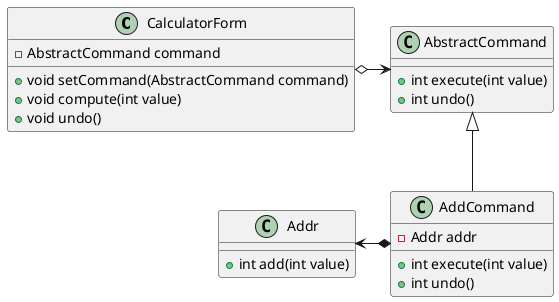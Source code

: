@startuml 

skinparam DefaultFontName PingFangSC-Regular

class CalculatorForm{
    - AbstractCommand command
    + void setCommand(AbstractCommand command)
    + void compute(int value)
    + void undo()
}
class AbstractCommand{
    + int execute(int value)
    + int undo()
}
class Addr{
    + int add(int value)
}
class AddCommand{
    - Addr addr
    + int execute(int value)
    + int undo()
}

CalculatorForm o-> AbstractCommand
AbstractCommand <|-- AddCommand
Addr <-* AddCommand

@enduml